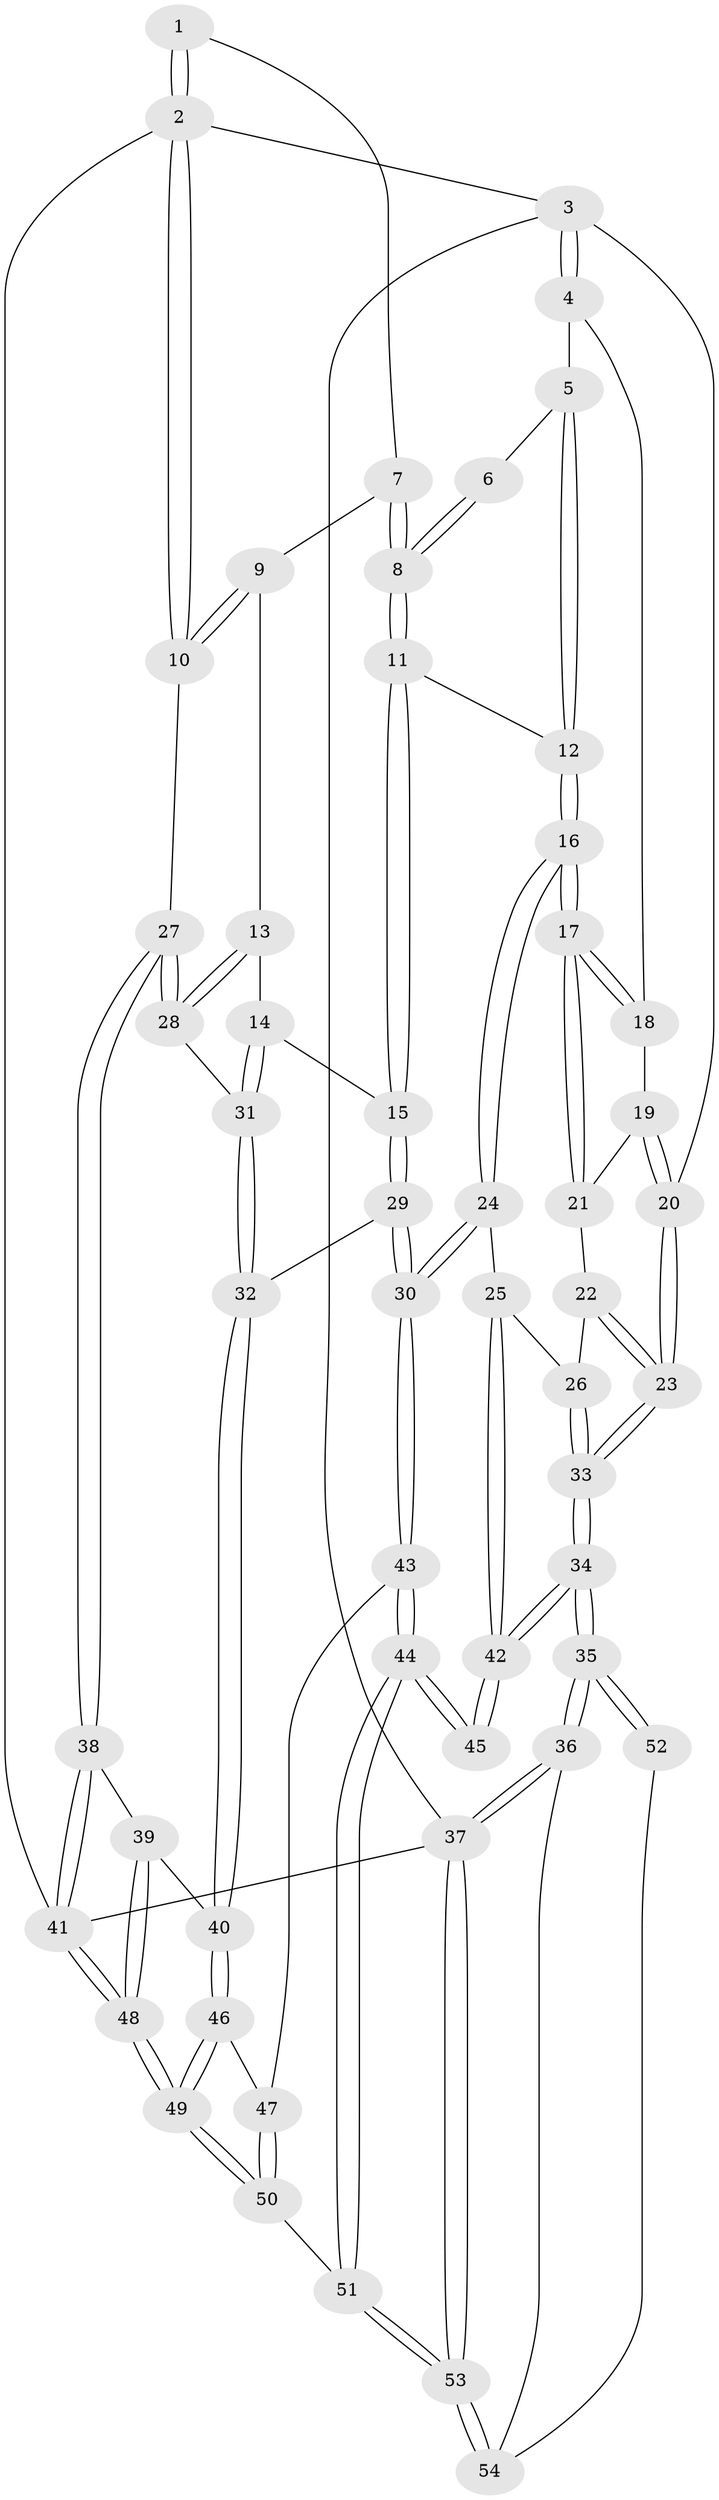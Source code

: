 // Generated by graph-tools (version 1.1) at 2025/27/03/09/25 03:27:07]
// undirected, 54 vertices, 132 edges
graph export_dot {
graph [start="1"]
  node [color=gray90,style=filled];
  1 [pos="+0.7044862246690166+0"];
  2 [pos="+1+0"];
  3 [pos="+0+0"];
  4 [pos="+0.18890881155317316+0"];
  5 [pos="+0.32816690528669645+0"];
  6 [pos="+0.36920858288625086+0"];
  7 [pos="+0.7131256715746678+0"];
  8 [pos="+0.6321315637171456+0.16252583191522849"];
  9 [pos="+0.8290702099005748+0.07265106408022708"];
  10 [pos="+1+0.02543752031932878"];
  11 [pos="+0.6262329588888473+0.22734997489777545"];
  12 [pos="+0.5120694222335923+0.23015439964651432"];
  13 [pos="+0.7714566794458918+0.2505061404722279"];
  14 [pos="+0.6886844725402427+0.2627036493079959"];
  15 [pos="+0.6574428025706424+0.2555603721865762"];
  16 [pos="+0.3657597750895728+0.29490365514147143"];
  17 [pos="+0.3348602351135895+0.2634458777563573"];
  18 [pos="+0.233315280886399+0.029714879180285297"];
  19 [pos="+0.14012765370949498+0.22099968846023277"];
  20 [pos="+0+0.13567689536361127"];
  21 [pos="+0.1563133121351473+0.2741818273246545"];
  22 [pos="+0.13712735037825297+0.2970191797005781"];
  23 [pos="+0+0.4109035043762185"];
  24 [pos="+0.3519856324232456+0.3731204025699749"];
  25 [pos="+0.26509173070520736+0.4562452605959782"];
  26 [pos="+0.2618323501486275+0.456277619350095"];
  27 [pos="+1+0.3033751913568488"];
  28 [pos="+1+0.30329146549247477"];
  29 [pos="+0.5630189187823317+0.5314175284301952"];
  30 [pos="+0.5513310519289971+0.5393302403836429"];
  31 [pos="+0.7732486735070813+0.4695826470329075"];
  32 [pos="+0.7601162609217026+0.5408227526997833"];
  33 [pos="+0+0.5271792732368642"];
  34 [pos="+0+0.5732363411745862"];
  35 [pos="+0+0.6795779297758134"];
  36 [pos="+0+0.7977585508104186"];
  37 [pos="+0+1"];
  38 [pos="+1+0.4749424753333456"];
  39 [pos="+0.8554303354637651+0.5946101097888841"];
  40 [pos="+0.8026890203450431+0.5886301208682208"];
  41 [pos="+1+1"];
  42 [pos="+0.3203517777433528+0.6496489172266557"];
  43 [pos="+0.5457167379521434+0.5558172056363351"];
  44 [pos="+0.4044068288277568+0.6888318875578121"];
  45 [pos="+0.326752356854542+0.659579949604433"];
  46 [pos="+0.7425869786553593+0.6984768453293191"];
  47 [pos="+0.6207085265188178+0.6698479956404803"];
  48 [pos="+1+1"];
  49 [pos="+0.7868041946495751+1"];
  50 [pos="+0.5484688319557265+1"];
  51 [pos="+0.506842655155355+1"];
  52 [pos="+0.2629390814134023+0.7111048494218777"];
  53 [pos="+0.3881620693299548+1"];
  54 [pos="+0.2119580135530799+0.8177751538054224"];
  1 -- 2;
  1 -- 2;
  1 -- 7;
  2 -- 3;
  2 -- 10;
  2 -- 10;
  2 -- 41;
  3 -- 4;
  3 -- 4;
  3 -- 20;
  3 -- 37;
  4 -- 5;
  4 -- 18;
  5 -- 6;
  5 -- 12;
  5 -- 12;
  6 -- 8;
  6 -- 8;
  7 -- 8;
  7 -- 8;
  7 -- 9;
  8 -- 11;
  8 -- 11;
  9 -- 10;
  9 -- 10;
  9 -- 13;
  10 -- 27;
  11 -- 12;
  11 -- 15;
  11 -- 15;
  12 -- 16;
  12 -- 16;
  13 -- 14;
  13 -- 28;
  13 -- 28;
  14 -- 15;
  14 -- 31;
  14 -- 31;
  15 -- 29;
  15 -- 29;
  16 -- 17;
  16 -- 17;
  16 -- 24;
  16 -- 24;
  17 -- 18;
  17 -- 18;
  17 -- 21;
  17 -- 21;
  18 -- 19;
  19 -- 20;
  19 -- 20;
  19 -- 21;
  20 -- 23;
  20 -- 23;
  21 -- 22;
  22 -- 23;
  22 -- 23;
  22 -- 26;
  23 -- 33;
  23 -- 33;
  24 -- 25;
  24 -- 30;
  24 -- 30;
  25 -- 26;
  25 -- 42;
  25 -- 42;
  26 -- 33;
  26 -- 33;
  27 -- 28;
  27 -- 28;
  27 -- 38;
  27 -- 38;
  28 -- 31;
  29 -- 30;
  29 -- 30;
  29 -- 32;
  30 -- 43;
  30 -- 43;
  31 -- 32;
  31 -- 32;
  32 -- 40;
  32 -- 40;
  33 -- 34;
  33 -- 34;
  34 -- 35;
  34 -- 35;
  34 -- 42;
  34 -- 42;
  35 -- 36;
  35 -- 36;
  35 -- 52;
  35 -- 52;
  36 -- 37;
  36 -- 37;
  36 -- 54;
  37 -- 53;
  37 -- 53;
  37 -- 41;
  38 -- 39;
  38 -- 41;
  38 -- 41;
  39 -- 40;
  39 -- 48;
  39 -- 48;
  40 -- 46;
  40 -- 46;
  41 -- 48;
  41 -- 48;
  42 -- 45;
  42 -- 45;
  43 -- 44;
  43 -- 44;
  43 -- 47;
  44 -- 45;
  44 -- 45;
  44 -- 51;
  44 -- 51;
  46 -- 47;
  46 -- 49;
  46 -- 49;
  47 -- 50;
  47 -- 50;
  48 -- 49;
  48 -- 49;
  49 -- 50;
  49 -- 50;
  50 -- 51;
  51 -- 53;
  51 -- 53;
  52 -- 54;
  53 -- 54;
  53 -- 54;
}

